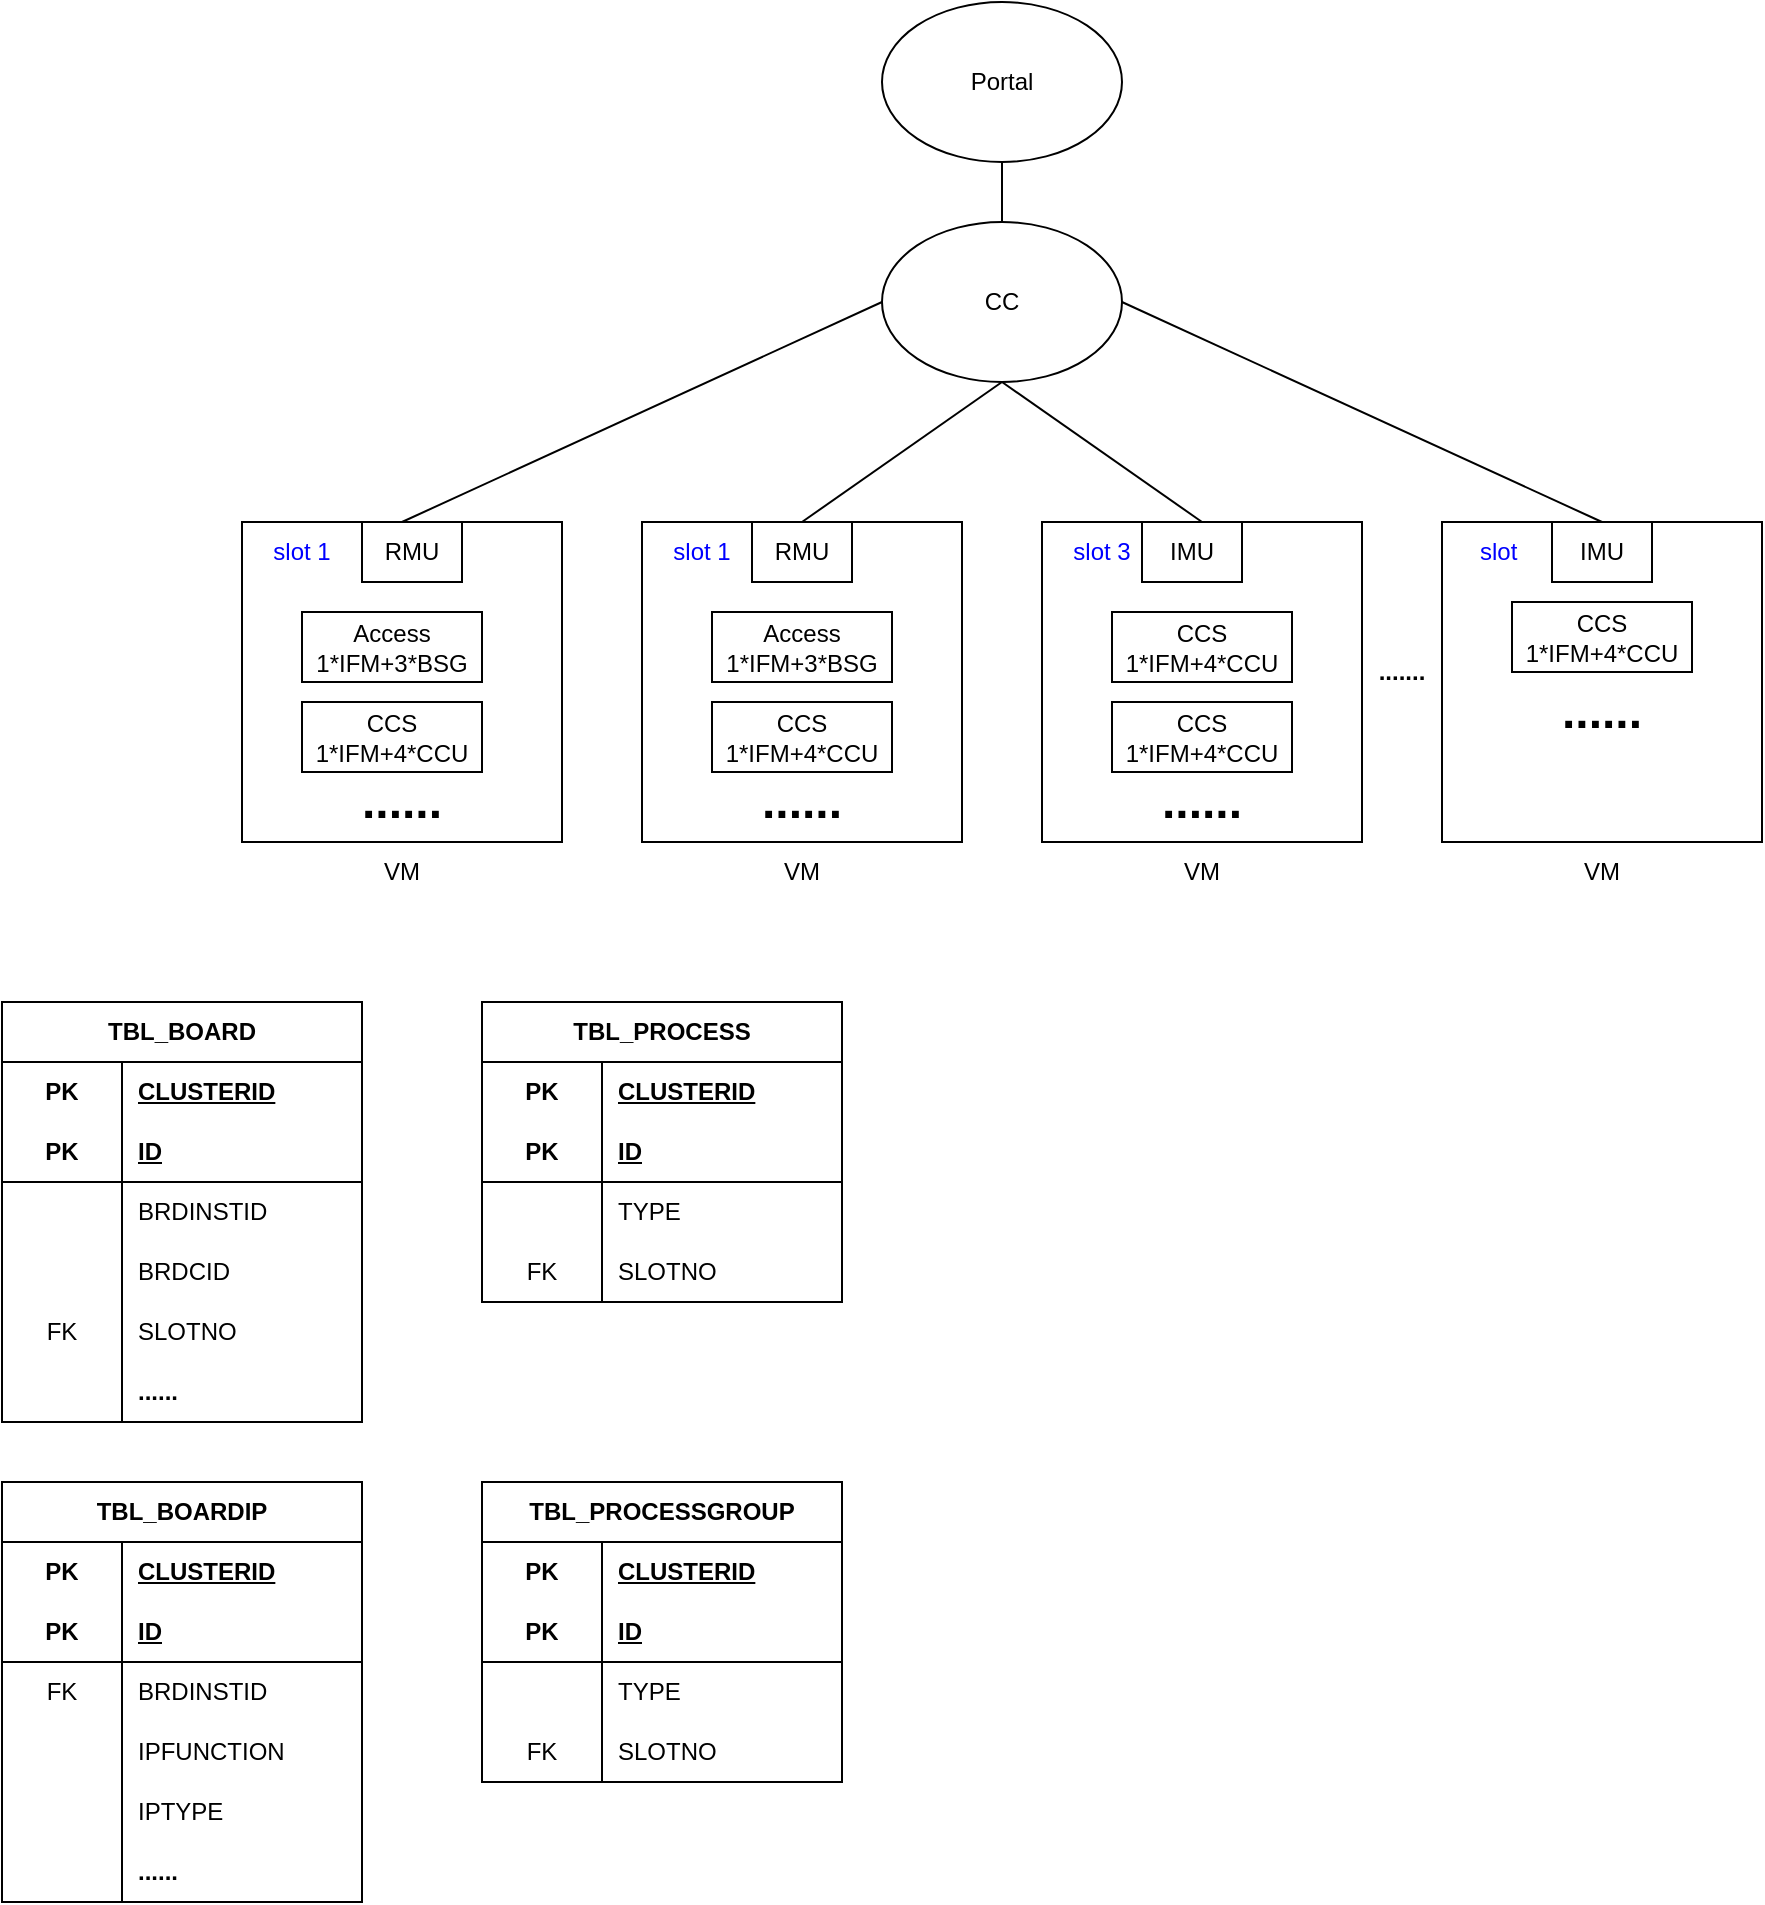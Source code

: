 <mxfile version="21.6.6" type="github">
  <diagram id="C5RBs43oDa-KdzZeNtuy" name="Page-1">
    <mxGraphModel dx="2261" dy="790" grid="1" gridSize="10" guides="1" tooltips="1" connect="1" arrows="1" fold="1" page="1" pageScale="1" pageWidth="827" pageHeight="1169" math="0" shadow="0">
      <root>
        <mxCell id="WIyWlLk6GJQsqaUBKTNV-0" />
        <mxCell id="WIyWlLk6GJQsqaUBKTNV-1" parent="WIyWlLk6GJQsqaUBKTNV-0" />
        <mxCell id="Tjvln9B_Y9u09vblOg9--5" value="CC" style="ellipse;whiteSpace=wrap;html=1;" vertex="1" parent="WIyWlLk6GJQsqaUBKTNV-1">
          <mxGeometry x="360" y="130" width="120" height="80" as="geometry" />
        </mxCell>
        <mxCell id="Tjvln9B_Y9u09vblOg9--6" value="Portal" style="ellipse;whiteSpace=wrap;html=1;" vertex="1" parent="WIyWlLk6GJQsqaUBKTNV-1">
          <mxGeometry x="360" y="20" width="120" height="80" as="geometry" />
        </mxCell>
        <mxCell id="Tjvln9B_Y9u09vblOg9--7" value="" style="whiteSpace=wrap;html=1;aspect=fixed;" vertex="1" parent="WIyWlLk6GJQsqaUBKTNV-1">
          <mxGeometry x="40" y="280" width="160" height="160" as="geometry" />
        </mxCell>
        <mxCell id="Tjvln9B_Y9u09vblOg9--8" value="" style="whiteSpace=wrap;html=1;aspect=fixed;" vertex="1" parent="WIyWlLk6GJQsqaUBKTNV-1">
          <mxGeometry x="240" y="280" width="160" height="160" as="geometry" />
        </mxCell>
        <mxCell id="Tjvln9B_Y9u09vblOg9--9" value="" style="whiteSpace=wrap;html=1;aspect=fixed;" vertex="1" parent="WIyWlLk6GJQsqaUBKTNV-1">
          <mxGeometry x="440" y="280" width="160" height="160" as="geometry" />
        </mxCell>
        <mxCell id="Tjvln9B_Y9u09vblOg9--10" value="" style="whiteSpace=wrap;html=1;aspect=fixed;" vertex="1" parent="WIyWlLk6GJQsqaUBKTNV-1">
          <mxGeometry x="640" y="280" width="160" height="160" as="geometry" />
        </mxCell>
        <mxCell id="Tjvln9B_Y9u09vblOg9--11" value="" style="endArrow=none;html=1;rounded=0;entryX=0;entryY=0.5;entryDx=0;entryDy=0;" edge="1" parent="WIyWlLk6GJQsqaUBKTNV-1" target="Tjvln9B_Y9u09vblOg9--5">
          <mxGeometry width="50" height="50" relative="1" as="geometry">
            <mxPoint x="120" y="280" as="sourcePoint" />
            <mxPoint x="170" y="230" as="targetPoint" />
          </mxGeometry>
        </mxCell>
        <mxCell id="Tjvln9B_Y9u09vblOg9--12" value="" style="endArrow=none;html=1;rounded=0;entryX=0.5;entryY=1;entryDx=0;entryDy=0;" edge="1" parent="WIyWlLk6GJQsqaUBKTNV-1" target="Tjvln9B_Y9u09vblOg9--5">
          <mxGeometry width="50" height="50" relative="1" as="geometry">
            <mxPoint x="320" y="280" as="sourcePoint" />
            <mxPoint x="370" y="230" as="targetPoint" />
          </mxGeometry>
        </mxCell>
        <mxCell id="Tjvln9B_Y9u09vblOg9--13" value="" style="endArrow=none;html=1;rounded=0;entryX=0.5;entryY=1;entryDx=0;entryDy=0;" edge="1" parent="WIyWlLk6GJQsqaUBKTNV-1" target="Tjvln9B_Y9u09vblOg9--5">
          <mxGeometry width="50" height="50" relative="1" as="geometry">
            <mxPoint x="520" y="280" as="sourcePoint" />
            <mxPoint x="570" y="230" as="targetPoint" />
          </mxGeometry>
        </mxCell>
        <mxCell id="Tjvln9B_Y9u09vblOg9--14" value="" style="endArrow=none;html=1;rounded=0;entryX=1;entryY=0.5;entryDx=0;entryDy=0;" edge="1" parent="WIyWlLk6GJQsqaUBKTNV-1" target="Tjvln9B_Y9u09vblOg9--5">
          <mxGeometry width="50" height="50" relative="1" as="geometry">
            <mxPoint x="720" y="280" as="sourcePoint" />
            <mxPoint x="770" y="230" as="targetPoint" />
          </mxGeometry>
        </mxCell>
        <mxCell id="Tjvln9B_Y9u09vblOg9--16" value="" style="endArrow=none;html=1;rounded=0;entryX=0.5;entryY=1;entryDx=0;entryDy=0;" edge="1" parent="WIyWlLk6GJQsqaUBKTNV-1" target="Tjvln9B_Y9u09vblOg9--6">
          <mxGeometry width="50" height="50" relative="1" as="geometry">
            <mxPoint x="420" y="130" as="sourcePoint" />
            <mxPoint x="470" y="80" as="targetPoint" />
          </mxGeometry>
        </mxCell>
        <mxCell id="Tjvln9B_Y9u09vblOg9--18" value="VM" style="text;html=1;strokeColor=none;fillColor=none;align=center;verticalAlign=middle;whiteSpace=wrap;rounded=0;" vertex="1" parent="WIyWlLk6GJQsqaUBKTNV-1">
          <mxGeometry x="90" y="440" width="60" height="30" as="geometry" />
        </mxCell>
        <mxCell id="Tjvln9B_Y9u09vblOg9--19" value="VM" style="text;html=1;strokeColor=none;fillColor=none;align=center;verticalAlign=middle;whiteSpace=wrap;rounded=0;" vertex="1" parent="WIyWlLk6GJQsqaUBKTNV-1">
          <mxGeometry x="290" y="440" width="60" height="30" as="geometry" />
        </mxCell>
        <mxCell id="Tjvln9B_Y9u09vblOg9--20" value="VM" style="text;html=1;strokeColor=none;fillColor=none;align=center;verticalAlign=middle;whiteSpace=wrap;rounded=0;" vertex="1" parent="WIyWlLk6GJQsqaUBKTNV-1">
          <mxGeometry x="490" y="440" width="60" height="30" as="geometry" />
        </mxCell>
        <mxCell id="Tjvln9B_Y9u09vblOg9--21" value="VM" style="text;html=1;strokeColor=none;fillColor=none;align=center;verticalAlign=middle;whiteSpace=wrap;rounded=0;" vertex="1" parent="WIyWlLk6GJQsqaUBKTNV-1">
          <mxGeometry x="690" y="440" width="60" height="30" as="geometry" />
        </mxCell>
        <mxCell id="Tjvln9B_Y9u09vblOg9--22" value="&lt;font color=&quot;#0000ff&quot;&gt;slot 1&lt;/font&gt;" style="text;html=1;strokeColor=none;fillColor=none;align=center;verticalAlign=middle;whiteSpace=wrap;rounded=0;" vertex="1" parent="WIyWlLk6GJQsqaUBKTNV-1">
          <mxGeometry x="40" y="280" width="60" height="30" as="geometry" />
        </mxCell>
        <mxCell id="Tjvln9B_Y9u09vblOg9--26" value="&lt;p&gt;&lt;b&gt;.......&lt;/b&gt;&lt;/p&gt;" style="text;html=1;strokeColor=none;fillColor=none;align=center;verticalAlign=middle;whiteSpace=wrap;rounded=0;" vertex="1" parent="WIyWlLk6GJQsqaUBKTNV-1">
          <mxGeometry x="590" y="340" width="60" height="30" as="geometry" />
        </mxCell>
        <mxCell id="Tjvln9B_Y9u09vblOg9--33" value="RMU" style="rounded=0;whiteSpace=wrap;html=1;" vertex="1" parent="WIyWlLk6GJQsqaUBKTNV-1">
          <mxGeometry x="100" y="280" width="50" height="30" as="geometry" />
        </mxCell>
        <mxCell id="Tjvln9B_Y9u09vblOg9--34" value="RMU" style="rounded=0;whiteSpace=wrap;html=1;" vertex="1" parent="WIyWlLk6GJQsqaUBKTNV-1">
          <mxGeometry x="295" y="280" width="50" height="30" as="geometry" />
        </mxCell>
        <mxCell id="Tjvln9B_Y9u09vblOg9--35" value="IMU" style="rounded=0;whiteSpace=wrap;html=1;" vertex="1" parent="WIyWlLk6GJQsqaUBKTNV-1">
          <mxGeometry x="490" y="280" width="50" height="30" as="geometry" />
        </mxCell>
        <mxCell id="Tjvln9B_Y9u09vblOg9--36" value="IMU" style="rounded=0;whiteSpace=wrap;html=1;" vertex="1" parent="WIyWlLk6GJQsqaUBKTNV-1">
          <mxGeometry x="695" y="280" width="50" height="30" as="geometry" />
        </mxCell>
        <mxCell id="Tjvln9B_Y9u09vblOg9--37" value="Access&lt;br&gt;1*IFM+3*BSG" style="rounded=0;whiteSpace=wrap;html=1;" vertex="1" parent="WIyWlLk6GJQsqaUBKTNV-1">
          <mxGeometry x="70" y="325" width="90" height="35" as="geometry" />
        </mxCell>
        <mxCell id="Tjvln9B_Y9u09vblOg9--39" value="Access&lt;br&gt;1*IFM+3*BSG" style="rounded=0;whiteSpace=wrap;html=1;" vertex="1" parent="WIyWlLk6GJQsqaUBKTNV-1">
          <mxGeometry x="275" y="325" width="90" height="35" as="geometry" />
        </mxCell>
        <mxCell id="Tjvln9B_Y9u09vblOg9--43" value="CCS&lt;br&gt;1*IFM+4*CCU" style="rounded=0;whiteSpace=wrap;html=1;" vertex="1" parent="WIyWlLk6GJQsqaUBKTNV-1">
          <mxGeometry x="475" y="325" width="90" height="35" as="geometry" />
        </mxCell>
        <mxCell id="Tjvln9B_Y9u09vblOg9--44" value="CCS&lt;br&gt;1*IFM+4*CCU" style="rounded=0;whiteSpace=wrap;html=1;" vertex="1" parent="WIyWlLk6GJQsqaUBKTNV-1">
          <mxGeometry x="475" y="370" width="90" height="35" as="geometry" />
        </mxCell>
        <mxCell id="Tjvln9B_Y9u09vblOg9--45" value="CCS&lt;br&gt;1*IFM+4*CCU" style="rounded=0;whiteSpace=wrap;html=1;" vertex="1" parent="WIyWlLk6GJQsqaUBKTNV-1">
          <mxGeometry x="675" y="320" width="90" height="35" as="geometry" />
        </mxCell>
        <mxCell id="Tjvln9B_Y9u09vblOg9--47" value="CCS&lt;br&gt;1*IFM+4*CCU" style="rounded=0;whiteSpace=wrap;html=1;" vertex="1" parent="WIyWlLk6GJQsqaUBKTNV-1">
          <mxGeometry x="70" y="370" width="90" height="35" as="geometry" />
        </mxCell>
        <mxCell id="Tjvln9B_Y9u09vblOg9--48" value="CCS&lt;br&gt;1*IFM+4*CCU" style="rounded=0;whiteSpace=wrap;html=1;" vertex="1" parent="WIyWlLk6GJQsqaUBKTNV-1">
          <mxGeometry x="275" y="370" width="90" height="35" as="geometry" />
        </mxCell>
        <mxCell id="Tjvln9B_Y9u09vblOg9--49" value="&lt;h1&gt;&lt;b&gt;......&lt;/b&gt;&lt;/h1&gt;" style="text;html=1;strokeColor=none;fillColor=none;align=center;verticalAlign=middle;whiteSpace=wrap;rounded=0;" vertex="1" parent="WIyWlLk6GJQsqaUBKTNV-1">
          <mxGeometry x="690" y="360" width="60" height="30" as="geometry" />
        </mxCell>
        <mxCell id="Tjvln9B_Y9u09vblOg9--50" value="&lt;h1&gt;&lt;b&gt;......&lt;/b&gt;&lt;/h1&gt;" style="text;html=1;strokeColor=none;fillColor=none;align=center;verticalAlign=middle;whiteSpace=wrap;rounded=0;" vertex="1" parent="WIyWlLk6GJQsqaUBKTNV-1">
          <mxGeometry x="490" y="405" width="60" height="30" as="geometry" />
        </mxCell>
        <mxCell id="Tjvln9B_Y9u09vblOg9--51" value="&lt;h1&gt;&lt;b&gt;......&lt;/b&gt;&lt;/h1&gt;" style="text;html=1;strokeColor=none;fillColor=none;align=center;verticalAlign=middle;whiteSpace=wrap;rounded=0;" vertex="1" parent="WIyWlLk6GJQsqaUBKTNV-1">
          <mxGeometry x="290" y="405" width="60" height="30" as="geometry" />
        </mxCell>
        <mxCell id="Tjvln9B_Y9u09vblOg9--52" value="&lt;h1&gt;&lt;b&gt;......&lt;/b&gt;&lt;/h1&gt;" style="text;html=1;strokeColor=none;fillColor=none;align=center;verticalAlign=middle;whiteSpace=wrap;rounded=0;" vertex="1" parent="WIyWlLk6GJQsqaUBKTNV-1">
          <mxGeometry x="90" y="405" width="60" height="30" as="geometry" />
        </mxCell>
        <mxCell id="Tjvln9B_Y9u09vblOg9--53" value="&lt;font color=&quot;#0000ff&quot;&gt;slot 1&lt;/font&gt;" style="text;html=1;strokeColor=none;fillColor=none;align=center;verticalAlign=middle;whiteSpace=wrap;rounded=0;" vertex="1" parent="WIyWlLk6GJQsqaUBKTNV-1">
          <mxGeometry x="240" y="280" width="60" height="30" as="geometry" />
        </mxCell>
        <mxCell id="Tjvln9B_Y9u09vblOg9--54" value="&lt;font color=&quot;#0000ff&quot;&gt;slot 3&lt;/font&gt;" style="text;html=1;strokeColor=none;fillColor=none;align=center;verticalAlign=middle;whiteSpace=wrap;rounded=0;" vertex="1" parent="WIyWlLk6GJQsqaUBKTNV-1">
          <mxGeometry x="440" y="280" width="60" height="30" as="geometry" />
        </mxCell>
        <mxCell id="Tjvln9B_Y9u09vblOg9--56" value="&lt;font color=&quot;#0000ff&quot;&gt;slot&amp;nbsp;&lt;/font&gt;" style="text;html=1;strokeColor=none;fillColor=none;align=center;verticalAlign=middle;whiteSpace=wrap;rounded=0;" vertex="1" parent="WIyWlLk6GJQsqaUBKTNV-1">
          <mxGeometry x="640" y="280" width="60" height="30" as="geometry" />
        </mxCell>
        <mxCell id="Tjvln9B_Y9u09vblOg9--57" value="TBL_PROCESSGROUP" style="shape=table;startSize=30;container=1;collapsible=1;childLayout=tableLayout;fixedRows=1;rowLines=0;fontStyle=1;align=center;resizeLast=1;html=1;whiteSpace=wrap;" vertex="1" parent="WIyWlLk6GJQsqaUBKTNV-1">
          <mxGeometry x="160" y="760" width="180" height="150" as="geometry" />
        </mxCell>
        <mxCell id="Tjvln9B_Y9u09vblOg9--58" value="" style="shape=tableRow;horizontal=0;startSize=0;swimlaneHead=0;swimlaneBody=0;fillColor=none;collapsible=0;dropTarget=0;points=[[0,0.5],[1,0.5]];portConstraint=eastwest;top=0;left=0;right=0;bottom=0;html=1;" vertex="1" parent="Tjvln9B_Y9u09vblOg9--57">
          <mxGeometry y="30" width="180" height="30" as="geometry" />
        </mxCell>
        <mxCell id="Tjvln9B_Y9u09vblOg9--59" value="PK" style="shape=partialRectangle;connectable=0;fillColor=none;top=0;left=0;bottom=0;right=0;fontStyle=1;overflow=hidden;html=1;whiteSpace=wrap;" vertex="1" parent="Tjvln9B_Y9u09vblOg9--58">
          <mxGeometry width="60" height="30" as="geometry">
            <mxRectangle width="60" height="30" as="alternateBounds" />
          </mxGeometry>
        </mxCell>
        <mxCell id="Tjvln9B_Y9u09vblOg9--60" value="CLUSTERID" style="shape=partialRectangle;connectable=0;fillColor=none;top=0;left=0;bottom=0;right=0;align=left;spacingLeft=6;fontStyle=5;overflow=hidden;html=1;whiteSpace=wrap;" vertex="1" parent="Tjvln9B_Y9u09vblOg9--58">
          <mxGeometry x="60" width="120" height="30" as="geometry">
            <mxRectangle width="120" height="30" as="alternateBounds" />
          </mxGeometry>
        </mxCell>
        <mxCell id="Tjvln9B_Y9u09vblOg9--61" value="" style="shape=tableRow;horizontal=0;startSize=0;swimlaneHead=0;swimlaneBody=0;fillColor=none;collapsible=0;dropTarget=0;points=[[0,0.5],[1,0.5]];portConstraint=eastwest;top=0;left=0;right=0;bottom=1;html=1;" vertex="1" parent="Tjvln9B_Y9u09vblOg9--57">
          <mxGeometry y="60" width="180" height="30" as="geometry" />
        </mxCell>
        <mxCell id="Tjvln9B_Y9u09vblOg9--62" value="PK" style="shape=partialRectangle;connectable=0;fillColor=none;top=0;left=0;bottom=0;right=0;fontStyle=1;overflow=hidden;html=1;whiteSpace=wrap;" vertex="1" parent="Tjvln9B_Y9u09vblOg9--61">
          <mxGeometry width="60" height="30" as="geometry">
            <mxRectangle width="60" height="30" as="alternateBounds" />
          </mxGeometry>
        </mxCell>
        <mxCell id="Tjvln9B_Y9u09vblOg9--63" value="ID" style="shape=partialRectangle;connectable=0;fillColor=none;top=0;left=0;bottom=0;right=0;align=left;spacingLeft=6;fontStyle=5;overflow=hidden;html=1;whiteSpace=wrap;" vertex="1" parent="Tjvln9B_Y9u09vblOg9--61">
          <mxGeometry x="60" width="120" height="30" as="geometry">
            <mxRectangle width="120" height="30" as="alternateBounds" />
          </mxGeometry>
        </mxCell>
        <mxCell id="Tjvln9B_Y9u09vblOg9--64" value="" style="shape=tableRow;horizontal=0;startSize=0;swimlaneHead=0;swimlaneBody=0;fillColor=none;collapsible=0;dropTarget=0;points=[[0,0.5],[1,0.5]];portConstraint=eastwest;top=0;left=0;right=0;bottom=0;html=1;" vertex="1" parent="Tjvln9B_Y9u09vblOg9--57">
          <mxGeometry y="90" width="180" height="30" as="geometry" />
        </mxCell>
        <mxCell id="Tjvln9B_Y9u09vblOg9--65" value="" style="shape=partialRectangle;connectable=0;fillColor=none;top=0;left=0;bottom=0;right=0;editable=1;overflow=hidden;html=1;whiteSpace=wrap;" vertex="1" parent="Tjvln9B_Y9u09vblOg9--64">
          <mxGeometry width="60" height="30" as="geometry">
            <mxRectangle width="60" height="30" as="alternateBounds" />
          </mxGeometry>
        </mxCell>
        <mxCell id="Tjvln9B_Y9u09vblOg9--66" value="TYPE" style="shape=partialRectangle;connectable=0;fillColor=none;top=0;left=0;bottom=0;right=0;align=left;spacingLeft=6;overflow=hidden;html=1;whiteSpace=wrap;" vertex="1" parent="Tjvln9B_Y9u09vblOg9--64">
          <mxGeometry x="60" width="120" height="30" as="geometry">
            <mxRectangle width="120" height="30" as="alternateBounds" />
          </mxGeometry>
        </mxCell>
        <mxCell id="Tjvln9B_Y9u09vblOg9--67" value="" style="shape=tableRow;horizontal=0;startSize=0;swimlaneHead=0;swimlaneBody=0;fillColor=none;collapsible=0;dropTarget=0;points=[[0,0.5],[1,0.5]];portConstraint=eastwest;top=0;left=0;right=0;bottom=0;html=1;" vertex="1" parent="Tjvln9B_Y9u09vblOg9--57">
          <mxGeometry y="120" width="180" height="30" as="geometry" />
        </mxCell>
        <mxCell id="Tjvln9B_Y9u09vblOg9--68" value="FK" style="shape=partialRectangle;connectable=0;fillColor=none;top=0;left=0;bottom=0;right=0;editable=1;overflow=hidden;html=1;whiteSpace=wrap;" vertex="1" parent="Tjvln9B_Y9u09vblOg9--67">
          <mxGeometry width="60" height="30" as="geometry">
            <mxRectangle width="60" height="30" as="alternateBounds" />
          </mxGeometry>
        </mxCell>
        <mxCell id="Tjvln9B_Y9u09vblOg9--69" value="SLOTNO" style="shape=partialRectangle;connectable=0;fillColor=none;top=0;left=0;bottom=0;right=0;align=left;spacingLeft=6;overflow=hidden;html=1;whiteSpace=wrap;" vertex="1" parent="Tjvln9B_Y9u09vblOg9--67">
          <mxGeometry x="60" width="120" height="30" as="geometry">
            <mxRectangle width="120" height="30" as="alternateBounds" />
          </mxGeometry>
        </mxCell>
        <mxCell id="Tjvln9B_Y9u09vblOg9--88" value="TBL_PROCESS" style="shape=table;startSize=30;container=1;collapsible=1;childLayout=tableLayout;fixedRows=1;rowLines=0;fontStyle=1;align=center;resizeLast=1;html=1;whiteSpace=wrap;" vertex="1" parent="WIyWlLk6GJQsqaUBKTNV-1">
          <mxGeometry x="160" y="520" width="180" height="150" as="geometry" />
        </mxCell>
        <mxCell id="Tjvln9B_Y9u09vblOg9--89" value="" style="shape=tableRow;horizontal=0;startSize=0;swimlaneHead=0;swimlaneBody=0;fillColor=none;collapsible=0;dropTarget=0;points=[[0,0.5],[1,0.5]];portConstraint=eastwest;top=0;left=0;right=0;bottom=0;html=1;" vertex="1" parent="Tjvln9B_Y9u09vblOg9--88">
          <mxGeometry y="30" width="180" height="30" as="geometry" />
        </mxCell>
        <mxCell id="Tjvln9B_Y9u09vblOg9--90" value="PK" style="shape=partialRectangle;connectable=0;fillColor=none;top=0;left=0;bottom=0;right=0;fontStyle=1;overflow=hidden;html=1;whiteSpace=wrap;" vertex="1" parent="Tjvln9B_Y9u09vblOg9--89">
          <mxGeometry width="60" height="30" as="geometry">
            <mxRectangle width="60" height="30" as="alternateBounds" />
          </mxGeometry>
        </mxCell>
        <mxCell id="Tjvln9B_Y9u09vblOg9--91" value="CLUSTERID" style="shape=partialRectangle;connectable=0;fillColor=none;top=0;left=0;bottom=0;right=0;align=left;spacingLeft=6;fontStyle=5;overflow=hidden;html=1;whiteSpace=wrap;" vertex="1" parent="Tjvln9B_Y9u09vblOg9--89">
          <mxGeometry x="60" width="120" height="30" as="geometry">
            <mxRectangle width="120" height="30" as="alternateBounds" />
          </mxGeometry>
        </mxCell>
        <mxCell id="Tjvln9B_Y9u09vblOg9--92" value="" style="shape=tableRow;horizontal=0;startSize=0;swimlaneHead=0;swimlaneBody=0;fillColor=none;collapsible=0;dropTarget=0;points=[[0,0.5],[1,0.5]];portConstraint=eastwest;top=0;left=0;right=0;bottom=1;html=1;" vertex="1" parent="Tjvln9B_Y9u09vblOg9--88">
          <mxGeometry y="60" width="180" height="30" as="geometry" />
        </mxCell>
        <mxCell id="Tjvln9B_Y9u09vblOg9--93" value="PK" style="shape=partialRectangle;connectable=0;fillColor=none;top=0;left=0;bottom=0;right=0;fontStyle=1;overflow=hidden;html=1;whiteSpace=wrap;" vertex="1" parent="Tjvln9B_Y9u09vblOg9--92">
          <mxGeometry width="60" height="30" as="geometry">
            <mxRectangle width="60" height="30" as="alternateBounds" />
          </mxGeometry>
        </mxCell>
        <mxCell id="Tjvln9B_Y9u09vblOg9--94" value="ID" style="shape=partialRectangle;connectable=0;fillColor=none;top=0;left=0;bottom=0;right=0;align=left;spacingLeft=6;fontStyle=5;overflow=hidden;html=1;whiteSpace=wrap;" vertex="1" parent="Tjvln9B_Y9u09vblOg9--92">
          <mxGeometry x="60" width="120" height="30" as="geometry">
            <mxRectangle width="120" height="30" as="alternateBounds" />
          </mxGeometry>
        </mxCell>
        <mxCell id="Tjvln9B_Y9u09vblOg9--95" value="" style="shape=tableRow;horizontal=0;startSize=0;swimlaneHead=0;swimlaneBody=0;fillColor=none;collapsible=0;dropTarget=0;points=[[0,0.5],[1,0.5]];portConstraint=eastwest;top=0;left=0;right=0;bottom=0;html=1;" vertex="1" parent="Tjvln9B_Y9u09vblOg9--88">
          <mxGeometry y="90" width="180" height="30" as="geometry" />
        </mxCell>
        <mxCell id="Tjvln9B_Y9u09vblOg9--96" value="" style="shape=partialRectangle;connectable=0;fillColor=none;top=0;left=0;bottom=0;right=0;editable=1;overflow=hidden;html=1;whiteSpace=wrap;" vertex="1" parent="Tjvln9B_Y9u09vblOg9--95">
          <mxGeometry width="60" height="30" as="geometry">
            <mxRectangle width="60" height="30" as="alternateBounds" />
          </mxGeometry>
        </mxCell>
        <mxCell id="Tjvln9B_Y9u09vblOg9--97" value="TYPE" style="shape=partialRectangle;connectable=0;fillColor=none;top=0;left=0;bottom=0;right=0;align=left;spacingLeft=6;overflow=hidden;html=1;whiteSpace=wrap;" vertex="1" parent="Tjvln9B_Y9u09vblOg9--95">
          <mxGeometry x="60" width="120" height="30" as="geometry">
            <mxRectangle width="120" height="30" as="alternateBounds" />
          </mxGeometry>
        </mxCell>
        <mxCell id="Tjvln9B_Y9u09vblOg9--98" value="" style="shape=tableRow;horizontal=0;startSize=0;swimlaneHead=0;swimlaneBody=0;fillColor=none;collapsible=0;dropTarget=0;points=[[0,0.5],[1,0.5]];portConstraint=eastwest;top=0;left=0;right=0;bottom=0;html=1;" vertex="1" parent="Tjvln9B_Y9u09vblOg9--88">
          <mxGeometry y="120" width="180" height="30" as="geometry" />
        </mxCell>
        <mxCell id="Tjvln9B_Y9u09vblOg9--99" value="FK" style="shape=partialRectangle;connectable=0;fillColor=none;top=0;left=0;bottom=0;right=0;editable=1;overflow=hidden;html=1;whiteSpace=wrap;" vertex="1" parent="Tjvln9B_Y9u09vblOg9--98">
          <mxGeometry width="60" height="30" as="geometry">
            <mxRectangle width="60" height="30" as="alternateBounds" />
          </mxGeometry>
        </mxCell>
        <mxCell id="Tjvln9B_Y9u09vblOg9--100" value="SLOTNO" style="shape=partialRectangle;connectable=0;fillColor=none;top=0;left=0;bottom=0;right=0;align=left;spacingLeft=6;overflow=hidden;html=1;whiteSpace=wrap;" vertex="1" parent="Tjvln9B_Y9u09vblOg9--98">
          <mxGeometry x="60" width="120" height="30" as="geometry">
            <mxRectangle width="120" height="30" as="alternateBounds" />
          </mxGeometry>
        </mxCell>
        <mxCell id="Tjvln9B_Y9u09vblOg9--102" value="TBL_BOARD" style="shape=table;startSize=30;container=1;collapsible=1;childLayout=tableLayout;fixedRows=1;rowLines=0;fontStyle=1;align=center;resizeLast=1;html=1;whiteSpace=wrap;" vertex="1" parent="WIyWlLk6GJQsqaUBKTNV-1">
          <mxGeometry x="-80" y="520" width="180" height="210" as="geometry" />
        </mxCell>
        <mxCell id="Tjvln9B_Y9u09vblOg9--103" value="" style="shape=tableRow;horizontal=0;startSize=0;swimlaneHead=0;swimlaneBody=0;fillColor=none;collapsible=0;dropTarget=0;points=[[0,0.5],[1,0.5]];portConstraint=eastwest;top=0;left=0;right=0;bottom=0;html=1;" vertex="1" parent="Tjvln9B_Y9u09vblOg9--102">
          <mxGeometry y="30" width="180" height="30" as="geometry" />
        </mxCell>
        <mxCell id="Tjvln9B_Y9u09vblOg9--104" value="PK" style="shape=partialRectangle;connectable=0;fillColor=none;top=0;left=0;bottom=0;right=0;fontStyle=1;overflow=hidden;html=1;whiteSpace=wrap;" vertex="1" parent="Tjvln9B_Y9u09vblOg9--103">
          <mxGeometry width="60" height="30" as="geometry">
            <mxRectangle width="60" height="30" as="alternateBounds" />
          </mxGeometry>
        </mxCell>
        <mxCell id="Tjvln9B_Y9u09vblOg9--105" value="CLUSTERID" style="shape=partialRectangle;connectable=0;fillColor=none;top=0;left=0;bottom=0;right=0;align=left;spacingLeft=6;fontStyle=5;overflow=hidden;html=1;whiteSpace=wrap;" vertex="1" parent="Tjvln9B_Y9u09vblOg9--103">
          <mxGeometry x="60" width="120" height="30" as="geometry">
            <mxRectangle width="120" height="30" as="alternateBounds" />
          </mxGeometry>
        </mxCell>
        <mxCell id="Tjvln9B_Y9u09vblOg9--106" value="" style="shape=tableRow;horizontal=0;startSize=0;swimlaneHead=0;swimlaneBody=0;fillColor=none;collapsible=0;dropTarget=0;points=[[0,0.5],[1,0.5]];portConstraint=eastwest;top=0;left=0;right=0;bottom=1;html=1;" vertex="1" parent="Tjvln9B_Y9u09vblOg9--102">
          <mxGeometry y="60" width="180" height="30" as="geometry" />
        </mxCell>
        <mxCell id="Tjvln9B_Y9u09vblOg9--107" value="PK" style="shape=partialRectangle;connectable=0;fillColor=none;top=0;left=0;bottom=0;right=0;fontStyle=1;overflow=hidden;html=1;whiteSpace=wrap;" vertex="1" parent="Tjvln9B_Y9u09vblOg9--106">
          <mxGeometry width="60" height="30" as="geometry">
            <mxRectangle width="60" height="30" as="alternateBounds" />
          </mxGeometry>
        </mxCell>
        <mxCell id="Tjvln9B_Y9u09vblOg9--108" value="ID" style="shape=partialRectangle;connectable=0;fillColor=none;top=0;left=0;bottom=0;right=0;align=left;spacingLeft=6;fontStyle=5;overflow=hidden;html=1;whiteSpace=wrap;" vertex="1" parent="Tjvln9B_Y9u09vblOg9--106">
          <mxGeometry x="60" width="120" height="30" as="geometry">
            <mxRectangle width="120" height="30" as="alternateBounds" />
          </mxGeometry>
        </mxCell>
        <mxCell id="Tjvln9B_Y9u09vblOg9--109" value="" style="shape=tableRow;horizontal=0;startSize=0;swimlaneHead=0;swimlaneBody=0;fillColor=none;collapsible=0;dropTarget=0;points=[[0,0.5],[1,0.5]];portConstraint=eastwest;top=0;left=0;right=0;bottom=0;html=1;" vertex="1" parent="Tjvln9B_Y9u09vblOg9--102">
          <mxGeometry y="90" width="180" height="30" as="geometry" />
        </mxCell>
        <mxCell id="Tjvln9B_Y9u09vblOg9--110" value="" style="shape=partialRectangle;connectable=0;fillColor=none;top=0;left=0;bottom=0;right=0;editable=1;overflow=hidden;html=1;whiteSpace=wrap;" vertex="1" parent="Tjvln9B_Y9u09vblOg9--109">
          <mxGeometry width="60" height="30" as="geometry">
            <mxRectangle width="60" height="30" as="alternateBounds" />
          </mxGeometry>
        </mxCell>
        <mxCell id="Tjvln9B_Y9u09vblOg9--111" value="BRDINSTID" style="shape=partialRectangle;connectable=0;fillColor=none;top=0;left=0;bottom=0;right=0;align=left;spacingLeft=6;overflow=hidden;html=1;whiteSpace=wrap;" vertex="1" parent="Tjvln9B_Y9u09vblOg9--109">
          <mxGeometry x="60" width="120" height="30" as="geometry">
            <mxRectangle width="120" height="30" as="alternateBounds" />
          </mxGeometry>
        </mxCell>
        <mxCell id="Tjvln9B_Y9u09vblOg9--115" value="" style="shape=tableRow;horizontal=0;startSize=0;swimlaneHead=0;swimlaneBody=0;fillColor=none;collapsible=0;dropTarget=0;points=[[0,0.5],[1,0.5]];portConstraint=eastwest;top=0;left=0;right=0;bottom=0;html=1;" vertex="1" parent="Tjvln9B_Y9u09vblOg9--102">
          <mxGeometry y="120" width="180" height="30" as="geometry" />
        </mxCell>
        <mxCell id="Tjvln9B_Y9u09vblOg9--116" value="" style="shape=partialRectangle;connectable=0;fillColor=none;top=0;left=0;bottom=0;right=0;editable=1;overflow=hidden;html=1;whiteSpace=wrap;" vertex="1" parent="Tjvln9B_Y9u09vblOg9--115">
          <mxGeometry width="60" height="30" as="geometry">
            <mxRectangle width="60" height="30" as="alternateBounds" />
          </mxGeometry>
        </mxCell>
        <mxCell id="Tjvln9B_Y9u09vblOg9--117" value="BRDCID" style="shape=partialRectangle;connectable=0;fillColor=none;top=0;left=0;bottom=0;right=0;align=left;spacingLeft=6;overflow=hidden;html=1;whiteSpace=wrap;" vertex="1" parent="Tjvln9B_Y9u09vblOg9--115">
          <mxGeometry x="60" width="120" height="30" as="geometry">
            <mxRectangle width="120" height="30" as="alternateBounds" />
          </mxGeometry>
        </mxCell>
        <mxCell id="Tjvln9B_Y9u09vblOg9--112" value="" style="shape=tableRow;horizontal=0;startSize=0;swimlaneHead=0;swimlaneBody=0;fillColor=none;collapsible=0;dropTarget=0;points=[[0,0.5],[1,0.5]];portConstraint=eastwest;top=0;left=0;right=0;bottom=0;html=1;" vertex="1" parent="Tjvln9B_Y9u09vblOg9--102">
          <mxGeometry y="150" width="180" height="30" as="geometry" />
        </mxCell>
        <mxCell id="Tjvln9B_Y9u09vblOg9--113" value="FK" style="shape=partialRectangle;connectable=0;fillColor=none;top=0;left=0;bottom=0;right=0;editable=1;overflow=hidden;html=1;whiteSpace=wrap;" vertex="1" parent="Tjvln9B_Y9u09vblOg9--112">
          <mxGeometry width="60" height="30" as="geometry">
            <mxRectangle width="60" height="30" as="alternateBounds" />
          </mxGeometry>
        </mxCell>
        <mxCell id="Tjvln9B_Y9u09vblOg9--114" value="SLOTNO" style="shape=partialRectangle;connectable=0;fillColor=none;top=0;left=0;bottom=0;right=0;align=left;spacingLeft=6;overflow=hidden;html=1;whiteSpace=wrap;" vertex="1" parent="Tjvln9B_Y9u09vblOg9--112">
          <mxGeometry x="60" width="120" height="30" as="geometry">
            <mxRectangle width="120" height="30" as="alternateBounds" />
          </mxGeometry>
        </mxCell>
        <mxCell id="Tjvln9B_Y9u09vblOg9--118" value="" style="shape=tableRow;horizontal=0;startSize=0;swimlaneHead=0;swimlaneBody=0;fillColor=none;collapsible=0;dropTarget=0;points=[[0,0.5],[1,0.5]];portConstraint=eastwest;top=0;left=0;right=0;bottom=0;html=1;" vertex="1" parent="Tjvln9B_Y9u09vblOg9--102">
          <mxGeometry y="180" width="180" height="30" as="geometry" />
        </mxCell>
        <mxCell id="Tjvln9B_Y9u09vblOg9--119" value="" style="shape=partialRectangle;connectable=0;fillColor=none;top=0;left=0;bottom=0;right=0;editable=1;overflow=hidden;html=1;whiteSpace=wrap;" vertex="1" parent="Tjvln9B_Y9u09vblOg9--118">
          <mxGeometry width="60" height="30" as="geometry">
            <mxRectangle width="60" height="30" as="alternateBounds" />
          </mxGeometry>
        </mxCell>
        <mxCell id="Tjvln9B_Y9u09vblOg9--120" value="&lt;b&gt;......&lt;/b&gt;" style="shape=partialRectangle;connectable=0;fillColor=none;top=0;left=0;bottom=0;right=0;align=left;spacingLeft=6;overflow=hidden;html=1;whiteSpace=wrap;" vertex="1" parent="Tjvln9B_Y9u09vblOg9--118">
          <mxGeometry x="60" width="120" height="30" as="geometry">
            <mxRectangle width="120" height="30" as="alternateBounds" />
          </mxGeometry>
        </mxCell>
        <mxCell id="Tjvln9B_Y9u09vblOg9--121" value="TBL_BOARDIP" style="shape=table;startSize=30;container=1;collapsible=1;childLayout=tableLayout;fixedRows=1;rowLines=0;fontStyle=1;align=center;resizeLast=1;html=1;whiteSpace=wrap;" vertex="1" parent="WIyWlLk6GJQsqaUBKTNV-1">
          <mxGeometry x="-80" y="760" width="180" height="210" as="geometry" />
        </mxCell>
        <mxCell id="Tjvln9B_Y9u09vblOg9--122" value="" style="shape=tableRow;horizontal=0;startSize=0;swimlaneHead=0;swimlaneBody=0;fillColor=none;collapsible=0;dropTarget=0;points=[[0,0.5],[1,0.5]];portConstraint=eastwest;top=0;left=0;right=0;bottom=0;html=1;" vertex="1" parent="Tjvln9B_Y9u09vblOg9--121">
          <mxGeometry y="30" width="180" height="30" as="geometry" />
        </mxCell>
        <mxCell id="Tjvln9B_Y9u09vblOg9--123" value="PK" style="shape=partialRectangle;connectable=0;fillColor=none;top=0;left=0;bottom=0;right=0;fontStyle=1;overflow=hidden;html=1;whiteSpace=wrap;" vertex="1" parent="Tjvln9B_Y9u09vblOg9--122">
          <mxGeometry width="60" height="30" as="geometry">
            <mxRectangle width="60" height="30" as="alternateBounds" />
          </mxGeometry>
        </mxCell>
        <mxCell id="Tjvln9B_Y9u09vblOg9--124" value="CLUSTERID" style="shape=partialRectangle;connectable=0;fillColor=none;top=0;left=0;bottom=0;right=0;align=left;spacingLeft=6;fontStyle=5;overflow=hidden;html=1;whiteSpace=wrap;" vertex="1" parent="Tjvln9B_Y9u09vblOg9--122">
          <mxGeometry x="60" width="120" height="30" as="geometry">
            <mxRectangle width="120" height="30" as="alternateBounds" />
          </mxGeometry>
        </mxCell>
        <mxCell id="Tjvln9B_Y9u09vblOg9--125" value="" style="shape=tableRow;horizontal=0;startSize=0;swimlaneHead=0;swimlaneBody=0;fillColor=none;collapsible=0;dropTarget=0;points=[[0,0.5],[1,0.5]];portConstraint=eastwest;top=0;left=0;right=0;bottom=1;html=1;" vertex="1" parent="Tjvln9B_Y9u09vblOg9--121">
          <mxGeometry y="60" width="180" height="30" as="geometry" />
        </mxCell>
        <mxCell id="Tjvln9B_Y9u09vblOg9--126" value="PK" style="shape=partialRectangle;connectable=0;fillColor=none;top=0;left=0;bottom=0;right=0;fontStyle=1;overflow=hidden;html=1;whiteSpace=wrap;" vertex="1" parent="Tjvln9B_Y9u09vblOg9--125">
          <mxGeometry width="60" height="30" as="geometry">
            <mxRectangle width="60" height="30" as="alternateBounds" />
          </mxGeometry>
        </mxCell>
        <mxCell id="Tjvln9B_Y9u09vblOg9--127" value="ID" style="shape=partialRectangle;connectable=0;fillColor=none;top=0;left=0;bottom=0;right=0;align=left;spacingLeft=6;fontStyle=5;overflow=hidden;html=1;whiteSpace=wrap;" vertex="1" parent="Tjvln9B_Y9u09vblOg9--125">
          <mxGeometry x="60" width="120" height="30" as="geometry">
            <mxRectangle width="120" height="30" as="alternateBounds" />
          </mxGeometry>
        </mxCell>
        <mxCell id="Tjvln9B_Y9u09vblOg9--128" value="" style="shape=tableRow;horizontal=0;startSize=0;swimlaneHead=0;swimlaneBody=0;fillColor=none;collapsible=0;dropTarget=0;points=[[0,0.5],[1,0.5]];portConstraint=eastwest;top=0;left=0;right=0;bottom=0;html=1;" vertex="1" parent="Tjvln9B_Y9u09vblOg9--121">
          <mxGeometry y="90" width="180" height="30" as="geometry" />
        </mxCell>
        <mxCell id="Tjvln9B_Y9u09vblOg9--129" value="FK" style="shape=partialRectangle;connectable=0;fillColor=none;top=0;left=0;bottom=0;right=0;editable=1;overflow=hidden;html=1;whiteSpace=wrap;" vertex="1" parent="Tjvln9B_Y9u09vblOg9--128">
          <mxGeometry width="60" height="30" as="geometry">
            <mxRectangle width="60" height="30" as="alternateBounds" />
          </mxGeometry>
        </mxCell>
        <mxCell id="Tjvln9B_Y9u09vblOg9--130" value="BRDINSTID" style="shape=partialRectangle;connectable=0;fillColor=none;top=0;left=0;bottom=0;right=0;align=left;spacingLeft=6;overflow=hidden;html=1;whiteSpace=wrap;" vertex="1" parent="Tjvln9B_Y9u09vblOg9--128">
          <mxGeometry x="60" width="120" height="30" as="geometry">
            <mxRectangle width="120" height="30" as="alternateBounds" />
          </mxGeometry>
        </mxCell>
        <mxCell id="Tjvln9B_Y9u09vblOg9--131" value="" style="shape=tableRow;horizontal=0;startSize=0;swimlaneHead=0;swimlaneBody=0;fillColor=none;collapsible=0;dropTarget=0;points=[[0,0.5],[1,0.5]];portConstraint=eastwest;top=0;left=0;right=0;bottom=0;html=1;" vertex="1" parent="Tjvln9B_Y9u09vblOg9--121">
          <mxGeometry y="120" width="180" height="30" as="geometry" />
        </mxCell>
        <mxCell id="Tjvln9B_Y9u09vblOg9--132" value="" style="shape=partialRectangle;connectable=0;fillColor=none;top=0;left=0;bottom=0;right=0;editable=1;overflow=hidden;html=1;whiteSpace=wrap;" vertex="1" parent="Tjvln9B_Y9u09vblOg9--131">
          <mxGeometry width="60" height="30" as="geometry">
            <mxRectangle width="60" height="30" as="alternateBounds" />
          </mxGeometry>
        </mxCell>
        <mxCell id="Tjvln9B_Y9u09vblOg9--133" value="IPFUNCTION" style="shape=partialRectangle;connectable=0;fillColor=none;top=0;left=0;bottom=0;right=0;align=left;spacingLeft=6;overflow=hidden;html=1;whiteSpace=wrap;" vertex="1" parent="Tjvln9B_Y9u09vblOg9--131">
          <mxGeometry x="60" width="120" height="30" as="geometry">
            <mxRectangle width="120" height="30" as="alternateBounds" />
          </mxGeometry>
        </mxCell>
        <mxCell id="Tjvln9B_Y9u09vblOg9--134" value="" style="shape=tableRow;horizontal=0;startSize=0;swimlaneHead=0;swimlaneBody=0;fillColor=none;collapsible=0;dropTarget=0;points=[[0,0.5],[1,0.5]];portConstraint=eastwest;top=0;left=0;right=0;bottom=0;html=1;" vertex="1" parent="Tjvln9B_Y9u09vblOg9--121">
          <mxGeometry y="150" width="180" height="30" as="geometry" />
        </mxCell>
        <mxCell id="Tjvln9B_Y9u09vblOg9--135" value="" style="shape=partialRectangle;connectable=0;fillColor=none;top=0;left=0;bottom=0;right=0;editable=1;overflow=hidden;html=1;whiteSpace=wrap;" vertex="1" parent="Tjvln9B_Y9u09vblOg9--134">
          <mxGeometry width="60" height="30" as="geometry">
            <mxRectangle width="60" height="30" as="alternateBounds" />
          </mxGeometry>
        </mxCell>
        <mxCell id="Tjvln9B_Y9u09vblOg9--136" value="IPTYPE" style="shape=partialRectangle;connectable=0;fillColor=none;top=0;left=0;bottom=0;right=0;align=left;spacingLeft=6;overflow=hidden;html=1;whiteSpace=wrap;" vertex="1" parent="Tjvln9B_Y9u09vblOg9--134">
          <mxGeometry x="60" width="120" height="30" as="geometry">
            <mxRectangle width="120" height="30" as="alternateBounds" />
          </mxGeometry>
        </mxCell>
        <mxCell id="Tjvln9B_Y9u09vblOg9--137" value="" style="shape=tableRow;horizontal=0;startSize=0;swimlaneHead=0;swimlaneBody=0;fillColor=none;collapsible=0;dropTarget=0;points=[[0,0.5],[1,0.5]];portConstraint=eastwest;top=0;left=0;right=0;bottom=0;html=1;" vertex="1" parent="Tjvln9B_Y9u09vblOg9--121">
          <mxGeometry y="180" width="180" height="30" as="geometry" />
        </mxCell>
        <mxCell id="Tjvln9B_Y9u09vblOg9--138" value="" style="shape=partialRectangle;connectable=0;fillColor=none;top=0;left=0;bottom=0;right=0;editable=1;overflow=hidden;html=1;whiteSpace=wrap;" vertex="1" parent="Tjvln9B_Y9u09vblOg9--137">
          <mxGeometry width="60" height="30" as="geometry">
            <mxRectangle width="60" height="30" as="alternateBounds" />
          </mxGeometry>
        </mxCell>
        <mxCell id="Tjvln9B_Y9u09vblOg9--139" value="&lt;b&gt;......&lt;/b&gt;" style="shape=partialRectangle;connectable=0;fillColor=none;top=0;left=0;bottom=0;right=0;align=left;spacingLeft=6;overflow=hidden;html=1;whiteSpace=wrap;" vertex="1" parent="Tjvln9B_Y9u09vblOg9--137">
          <mxGeometry x="60" width="120" height="30" as="geometry">
            <mxRectangle width="120" height="30" as="alternateBounds" />
          </mxGeometry>
        </mxCell>
      </root>
    </mxGraphModel>
  </diagram>
</mxfile>
